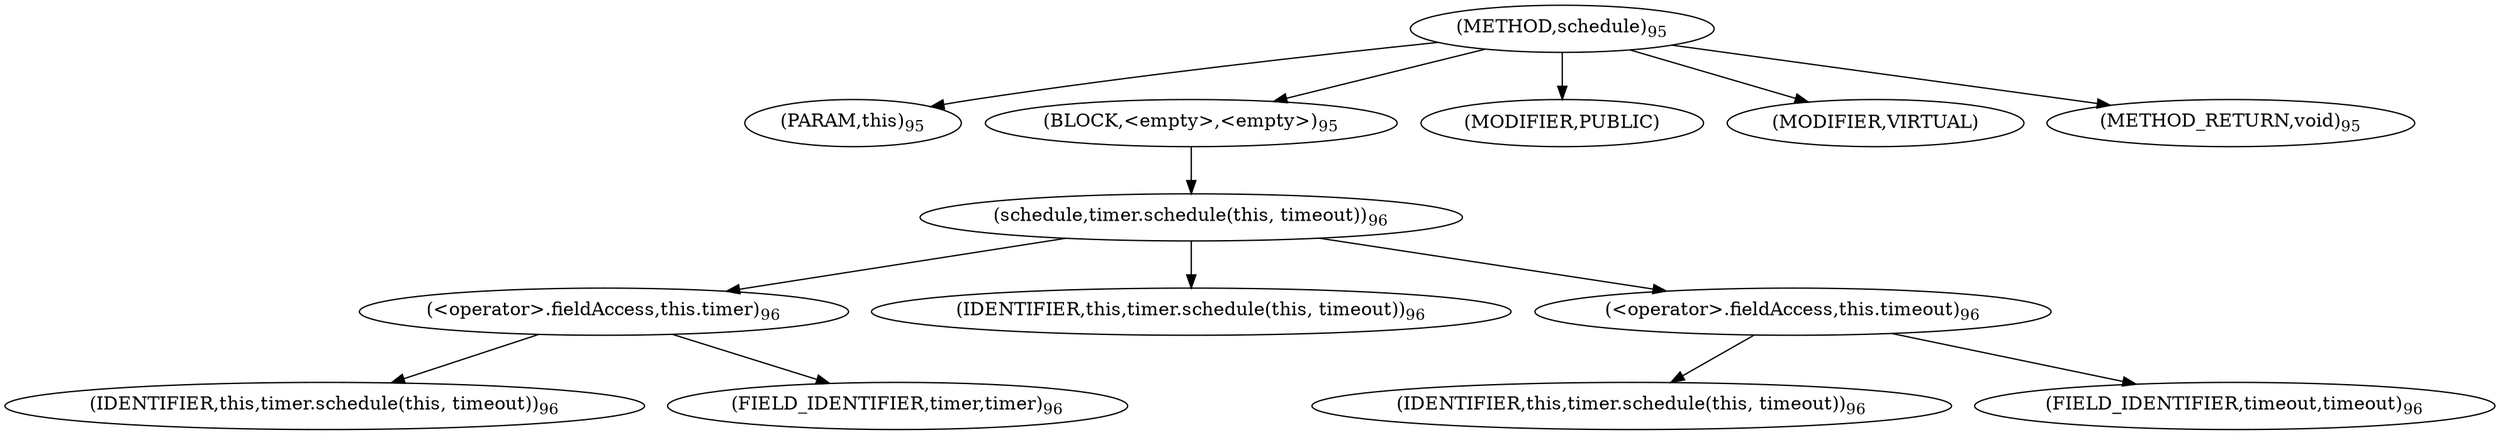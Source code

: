 digraph "schedule" {  
"97" [label = <(METHOD,schedule)<SUB>95</SUB>> ]
"10" [label = <(PARAM,this)<SUB>95</SUB>> ]
"98" [label = <(BLOCK,&lt;empty&gt;,&lt;empty&gt;)<SUB>95</SUB>> ]
"99" [label = <(schedule,timer.schedule(this, timeout))<SUB>96</SUB>> ]
"100" [label = <(&lt;operator&gt;.fieldAccess,this.timer)<SUB>96</SUB>> ]
"101" [label = <(IDENTIFIER,this,timer.schedule(this, timeout))<SUB>96</SUB>> ]
"102" [label = <(FIELD_IDENTIFIER,timer,timer)<SUB>96</SUB>> ]
"9" [label = <(IDENTIFIER,this,timer.schedule(this, timeout))<SUB>96</SUB>> ]
"103" [label = <(&lt;operator&gt;.fieldAccess,this.timeout)<SUB>96</SUB>> ]
"104" [label = <(IDENTIFIER,this,timer.schedule(this, timeout))<SUB>96</SUB>> ]
"105" [label = <(FIELD_IDENTIFIER,timeout,timeout)<SUB>96</SUB>> ]
"106" [label = <(MODIFIER,PUBLIC)> ]
"107" [label = <(MODIFIER,VIRTUAL)> ]
"108" [label = <(METHOD_RETURN,void)<SUB>95</SUB>> ]
  "97" -> "10" 
  "97" -> "98" 
  "97" -> "106" 
  "97" -> "107" 
  "97" -> "108" 
  "98" -> "99" 
  "99" -> "100" 
  "99" -> "9" 
  "99" -> "103" 
  "100" -> "101" 
  "100" -> "102" 
  "103" -> "104" 
  "103" -> "105" 
}
